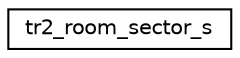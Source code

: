 digraph "Graphical Class Hierarchy"
{
 // INTERACTIVE_SVG=YES
  edge [fontname="Helvetica",fontsize="10",labelfontname="Helvetica",labelfontsize="10"];
  node [fontname="Helvetica",fontsize="10",shape=record];
  rankdir="LR";
  Node1 [label="tr2_room_sector_s",height=0.2,width=0.4,color="black", fillcolor="white", style="filled",URL="$_tomb_raider_8h.html#structtr2__room__sector__s"];
}
